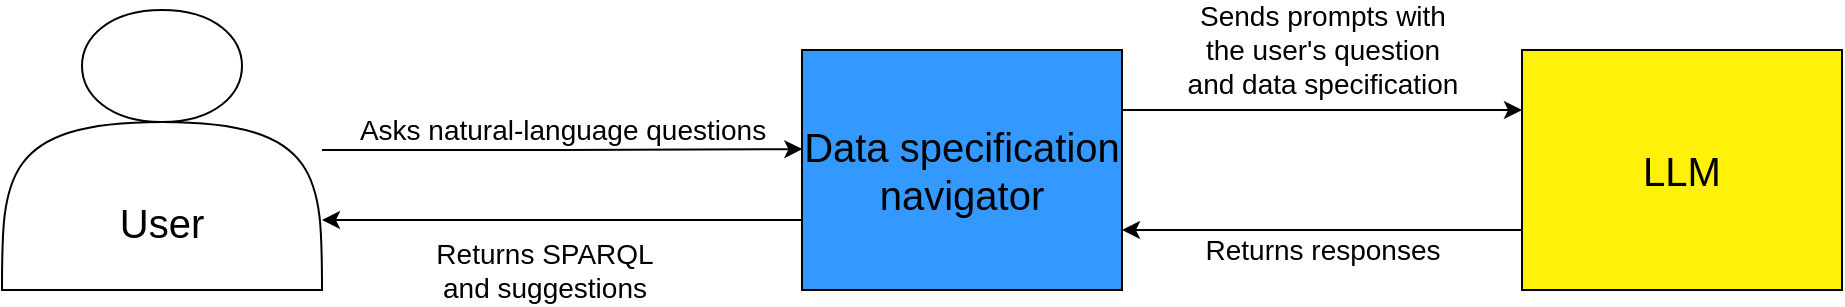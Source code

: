 <mxfile version="28.1.2">
  <diagram name="Page-1" id="JEjgt8Y7Z-vk6pv3K9CY">
    <mxGraphModel dx="863" dy="473" grid="1" gridSize="10" guides="1" tooltips="1" connect="1" arrows="1" fold="1" page="1" pageScale="1" pageWidth="1100" pageHeight="850" math="0" shadow="0">
      <root>
        <mxCell id="0" />
        <mxCell id="1" parent="0" />
        <mxCell id="H2DMha2lDXCGfiCha4f5-23" value="&lt;div&gt;&lt;font style=&quot;font-size: 20px;&quot;&gt;&lt;br&gt;&lt;/font&gt;&lt;/div&gt;&lt;div&gt;&lt;font style=&quot;font-size: 20px;&quot;&gt;&lt;br&gt;&lt;/font&gt;&lt;/div&gt;&lt;div&gt;&lt;font style=&quot;font-size: 20px;&quot;&gt;&lt;br&gt;&lt;/font&gt;&lt;/div&gt;&lt;font style=&quot;font-size: 20px;&quot;&gt;User&lt;/font&gt;" style="shape=actor;whiteSpace=wrap;html=1;" parent="1" vertex="1">
          <mxGeometry x="120" y="140" width="160" height="140" as="geometry" />
        </mxCell>
        <mxCell id="H2DMha2lDXCGfiCha4f5-28" value="&lt;font style=&quot;font-size: 14px;&quot;&gt;Sends prompts with&lt;/font&gt;&lt;div&gt;&lt;font style=&quot;font-size: 14px;&quot;&gt;the user&#39;s question&lt;/font&gt;&lt;/div&gt;&lt;div&gt;&lt;font style=&quot;font-size: 14px;&quot;&gt;and data specification&lt;/font&gt;&lt;/div&gt;" style="edgeStyle=orthogonalEdgeStyle;rounded=0;orthogonalLoop=1;jettySize=auto;html=1;entryX=0;entryY=0.25;entryDx=0;entryDy=0;exitX=1;exitY=0.25;exitDx=0;exitDy=0;" parent="1" source="H2DMha2lDXCGfiCha4f5-24" target="H2DMha2lDXCGfiCha4f5-25" edge="1">
          <mxGeometry y="30" relative="1" as="geometry">
            <mxPoint as="offset" />
            <mxPoint x="720" y="181" as="sourcePoint" />
            <mxPoint x="850" y="181" as="targetPoint" />
          </mxGeometry>
        </mxCell>
        <mxCell id="eNGGqZjtoy9U4MygmMPT-2" style="edgeStyle=orthogonalEdgeStyle;rounded=0;orthogonalLoop=1;jettySize=auto;html=1;entryX=1;entryY=0.75;entryDx=0;entryDy=0;exitX=0.25;exitY=0.708;exitDx=0;exitDy=0;exitPerimeter=0;" edge="1" parent="1" source="H2DMha2lDXCGfiCha4f5-24" target="H2DMha2lDXCGfiCha4f5-23">
          <mxGeometry relative="1" as="geometry">
            <mxPoint x="500" y="245" as="sourcePoint" />
            <mxPoint x="290" y="250" as="targetPoint" />
          </mxGeometry>
        </mxCell>
        <mxCell id="eNGGqZjtoy9U4MygmMPT-3" value="&lt;font style=&quot;font-size: 14px;&quot;&gt;Returns SPARQL&lt;/font&gt;&lt;div&gt;&lt;font style=&quot;font-size: 14px;&quot;&gt;and suggestions&lt;/font&gt;&lt;/div&gt;" style="edgeLabel;html=1;align=center;verticalAlign=middle;resizable=0;points=[];" vertex="1" connectable="0" parent="eNGGqZjtoy9U4MygmMPT-2">
          <mxGeometry x="0.208" y="-3" relative="1" as="geometry">
            <mxPoint y="28" as="offset" />
          </mxGeometry>
        </mxCell>
        <mxCell id="H2DMha2lDXCGfiCha4f5-24" value="&lt;font style=&quot;font-size: 20px;&quot;&gt;Data specification navigator&lt;/font&gt;" style="rounded=0;whiteSpace=wrap;html=1;fillColor=#3399FF;" parent="1" vertex="1">
          <mxGeometry x="520" y="160" width="160" height="120" as="geometry" />
        </mxCell>
        <mxCell id="H2DMha2lDXCGfiCha4f5-29" value="&lt;span style=&quot;font-size: 14px;&quot;&gt;Returns responses&lt;/span&gt;" style="edgeStyle=orthogonalEdgeStyle;rounded=0;orthogonalLoop=1;jettySize=auto;html=1;entryX=1;entryY=0.75;entryDx=0;entryDy=0;exitX=0;exitY=0.75;exitDx=0;exitDy=0;" parent="1" source="H2DMha2lDXCGfiCha4f5-25" target="H2DMha2lDXCGfiCha4f5-24" edge="1">
          <mxGeometry y="10" relative="1" as="geometry">
            <mxPoint as="offset" />
          </mxGeometry>
        </mxCell>
        <mxCell id="H2DMha2lDXCGfiCha4f5-25" value="&lt;font style=&quot;font-size: 20px;&quot;&gt;LLM&lt;/font&gt;" style="rounded=0;whiteSpace=wrap;html=1;fillColor=#FFF10A;" parent="1" vertex="1">
          <mxGeometry x="880" y="160" width="160" height="120" as="geometry" />
        </mxCell>
        <mxCell id="eNGGqZjtoy9U4MygmMPT-1" value="&lt;font style=&quot;font-size: 14px;&quot;&gt;Asks natural-language questions&lt;/font&gt;" style="edgeStyle=orthogonalEdgeStyle;rounded=0;orthogonalLoop=1;jettySize=auto;html=1;entryX=0.001;entryY=0.413;entryDx=0;entryDy=0;entryPerimeter=0;" edge="1" parent="1" source="H2DMha2lDXCGfiCha4f5-23" target="H2DMha2lDXCGfiCha4f5-24">
          <mxGeometry x="0.001" y="10" relative="1" as="geometry">
            <mxPoint as="offset" />
          </mxGeometry>
        </mxCell>
      </root>
    </mxGraphModel>
  </diagram>
</mxfile>
